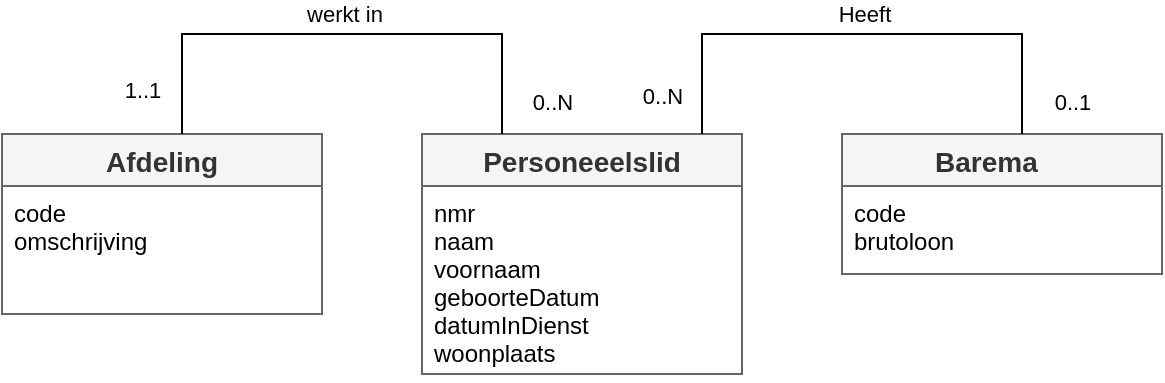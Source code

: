 <mxfile version="20.4.0" type="github">
  <diagram id="onI8_fk-9GqHsLF6l-L-" name="Page-1">
    <mxGraphModel dx="813" dy="451" grid="1" gridSize="10" guides="1" tooltips="1" connect="1" arrows="1" fold="1" page="1" pageScale="1" pageWidth="850" pageHeight="1100" math="0" shadow="0">
      <root>
        <mxCell id="0" />
        <mxCell id="1" parent="0" />
        <mxCell id="GnnPo5aREBZpuBomAXs_-10" value="Afdeling" style="swimlane;fontStyle=1;childLayout=stackLayout;horizontal=1;startSize=26;horizontalStack=0;resizeParent=1;resizeParentMax=0;resizeLast=0;collapsible=1;marginBottom=0;align=center;fontSize=14;strokeColor=#666666;fillColor=#f5f5f5;fontColor=#333333;" vertex="1" parent="1">
          <mxGeometry x="290" y="220" width="160" height="90" as="geometry" />
        </mxCell>
        <mxCell id="GnnPo5aREBZpuBomAXs_-11" value="code&#xa;omschrijving&#xa;" style="text;strokeColor=none;fillColor=none;spacingLeft=4;spacingRight=4;overflow=hidden;rotatable=0;points=[[0,0.5],[1,0.5]];portConstraint=eastwest;fontSize=12;" vertex="1" parent="GnnPo5aREBZpuBomAXs_-10">
          <mxGeometry y="26" width="160" height="64" as="geometry" />
        </mxCell>
        <mxCell id="GnnPo5aREBZpuBomAXs_-12" value="Personeeelslid" style="swimlane;fontStyle=1;childLayout=stackLayout;horizontal=1;startSize=26;horizontalStack=0;resizeParent=1;resizeParentMax=0;resizeLast=0;collapsible=1;marginBottom=0;align=center;fontSize=14;strokeColor=#666666;fillColor=#f5f5f5;fontColor=#333333;" vertex="1" parent="1">
          <mxGeometry x="500" y="220" width="160" height="120" as="geometry" />
        </mxCell>
        <mxCell id="GnnPo5aREBZpuBomAXs_-13" value="nmr&#xa;naam&#xa;voornaam&#xa;geboorteDatum&#xa;datumInDienst&#xa;woonplaats&#xa;" style="text;strokeColor=none;fillColor=none;spacingLeft=4;spacingRight=4;overflow=hidden;rotatable=0;points=[[0,0.5],[1,0.5]];portConstraint=eastwest;fontSize=12;" vertex="1" parent="GnnPo5aREBZpuBomAXs_-12">
          <mxGeometry y="26" width="160" height="94" as="geometry" />
        </mxCell>
        <mxCell id="GnnPo5aREBZpuBomAXs_-14" value="Barema    " style="swimlane;fontStyle=1;childLayout=stackLayout;horizontal=1;startSize=26;horizontalStack=0;resizeParent=1;resizeParentMax=0;resizeLast=0;collapsible=1;marginBottom=0;align=center;fontSize=14;strokeColor=#666666;fillColor=#f5f5f5;fontColor=#333333;" vertex="1" parent="1">
          <mxGeometry x="710" y="220" width="160" height="70" as="geometry" />
        </mxCell>
        <mxCell id="GnnPo5aREBZpuBomAXs_-15" value="code&#xa;brutoloon&#xa;" style="text;strokeColor=none;fillColor=none;spacingLeft=4;spacingRight=4;overflow=hidden;rotatable=0;points=[[0,0.5],[1,0.5]];portConstraint=eastwest;fontSize=12;fontStyle=0;align=left;" vertex="1" parent="GnnPo5aREBZpuBomAXs_-14">
          <mxGeometry y="26" width="160" height="44" as="geometry" />
        </mxCell>
        <mxCell id="GnnPo5aREBZpuBomAXs_-27" style="edgeStyle=orthogonalEdgeStyle;rounded=0;orthogonalLoop=1;jettySize=auto;html=1;endArrow=none;endFill=0;" edge="1" parent="1">
          <mxGeometry relative="1" as="geometry">
            <mxPoint x="379.995" y="220.001" as="sourcePoint" />
            <mxPoint x="539.995" y="220.001" as="targetPoint" />
            <Array as="points">
              <mxPoint x="379.995" y="220.001" />
              <mxPoint x="379.995" y="170.001" />
              <mxPoint x="539.995" y="170.001" />
            </Array>
          </mxGeometry>
        </mxCell>
        <mxCell id="GnnPo5aREBZpuBomAXs_-28" value="0..N" style="edgeLabel;html=1;align=center;verticalAlign=middle;resizable=0;points=[];" vertex="1" connectable="0" parent="GnnPo5aREBZpuBomAXs_-27">
          <mxGeometry x="0.929" y="4" relative="1" as="geometry">
            <mxPoint x="21" y="-7.49" as="offset" />
          </mxGeometry>
        </mxCell>
        <mxCell id="GnnPo5aREBZpuBomAXs_-29" value="1..1" style="edgeLabel;html=1;align=center;verticalAlign=middle;resizable=0;points=[];" vertex="1" connectable="0" parent="GnnPo5aREBZpuBomAXs_-27">
          <mxGeometry x="-0.935" y="-1" relative="1" as="geometry">
            <mxPoint x="-21" y="-13.33" as="offset" />
          </mxGeometry>
        </mxCell>
        <mxCell id="GnnPo5aREBZpuBomAXs_-30" value="werkt in" style="edgeLabel;html=1;align=center;verticalAlign=middle;resizable=0;points=[];" vertex="1" connectable="0" parent="GnnPo5aREBZpuBomAXs_-27">
          <mxGeometry x="-0.098" y="2" relative="1" as="geometry">
            <mxPoint x="12.8" y="-8.03" as="offset" />
          </mxGeometry>
        </mxCell>
        <mxCell id="GnnPo5aREBZpuBomAXs_-31" style="edgeStyle=orthogonalEdgeStyle;rounded=0;orthogonalLoop=1;jettySize=auto;html=1;endArrow=none;endFill=0;" edge="1" parent="1">
          <mxGeometry relative="1" as="geometry">
            <mxPoint x="639.995" y="220.001" as="sourcePoint" />
            <mxPoint x="799.995" y="220.001" as="targetPoint" />
            <Array as="points">
              <mxPoint x="639.995" y="220.001" />
              <mxPoint x="639.995" y="170.001" />
              <mxPoint x="799.995" y="170.001" />
            </Array>
          </mxGeometry>
        </mxCell>
        <mxCell id="GnnPo5aREBZpuBomAXs_-32" value="0..1" style="edgeLabel;html=1;align=center;verticalAlign=middle;resizable=0;points=[];" vertex="1" connectable="0" parent="GnnPo5aREBZpuBomAXs_-31">
          <mxGeometry x="0.929" y="4" relative="1" as="geometry">
            <mxPoint x="21" y="-7.49" as="offset" />
          </mxGeometry>
        </mxCell>
        <mxCell id="GnnPo5aREBZpuBomAXs_-33" value="0..N" style="edgeLabel;html=1;align=center;verticalAlign=middle;resizable=0;points=[];" vertex="1" connectable="0" parent="GnnPo5aREBZpuBomAXs_-31">
          <mxGeometry x="-0.935" y="-1" relative="1" as="geometry">
            <mxPoint x="-21" y="-11" as="offset" />
          </mxGeometry>
        </mxCell>
        <mxCell id="GnnPo5aREBZpuBomAXs_-34" value="Heeft" style="edgeLabel;html=1;align=center;verticalAlign=middle;resizable=0;points=[];" vertex="1" connectable="0" parent="GnnPo5aREBZpuBomAXs_-31">
          <mxGeometry x="-0.098" y="2" relative="1" as="geometry">
            <mxPoint x="12.8" y="-8.03" as="offset" />
          </mxGeometry>
        </mxCell>
      </root>
    </mxGraphModel>
  </diagram>
</mxfile>
